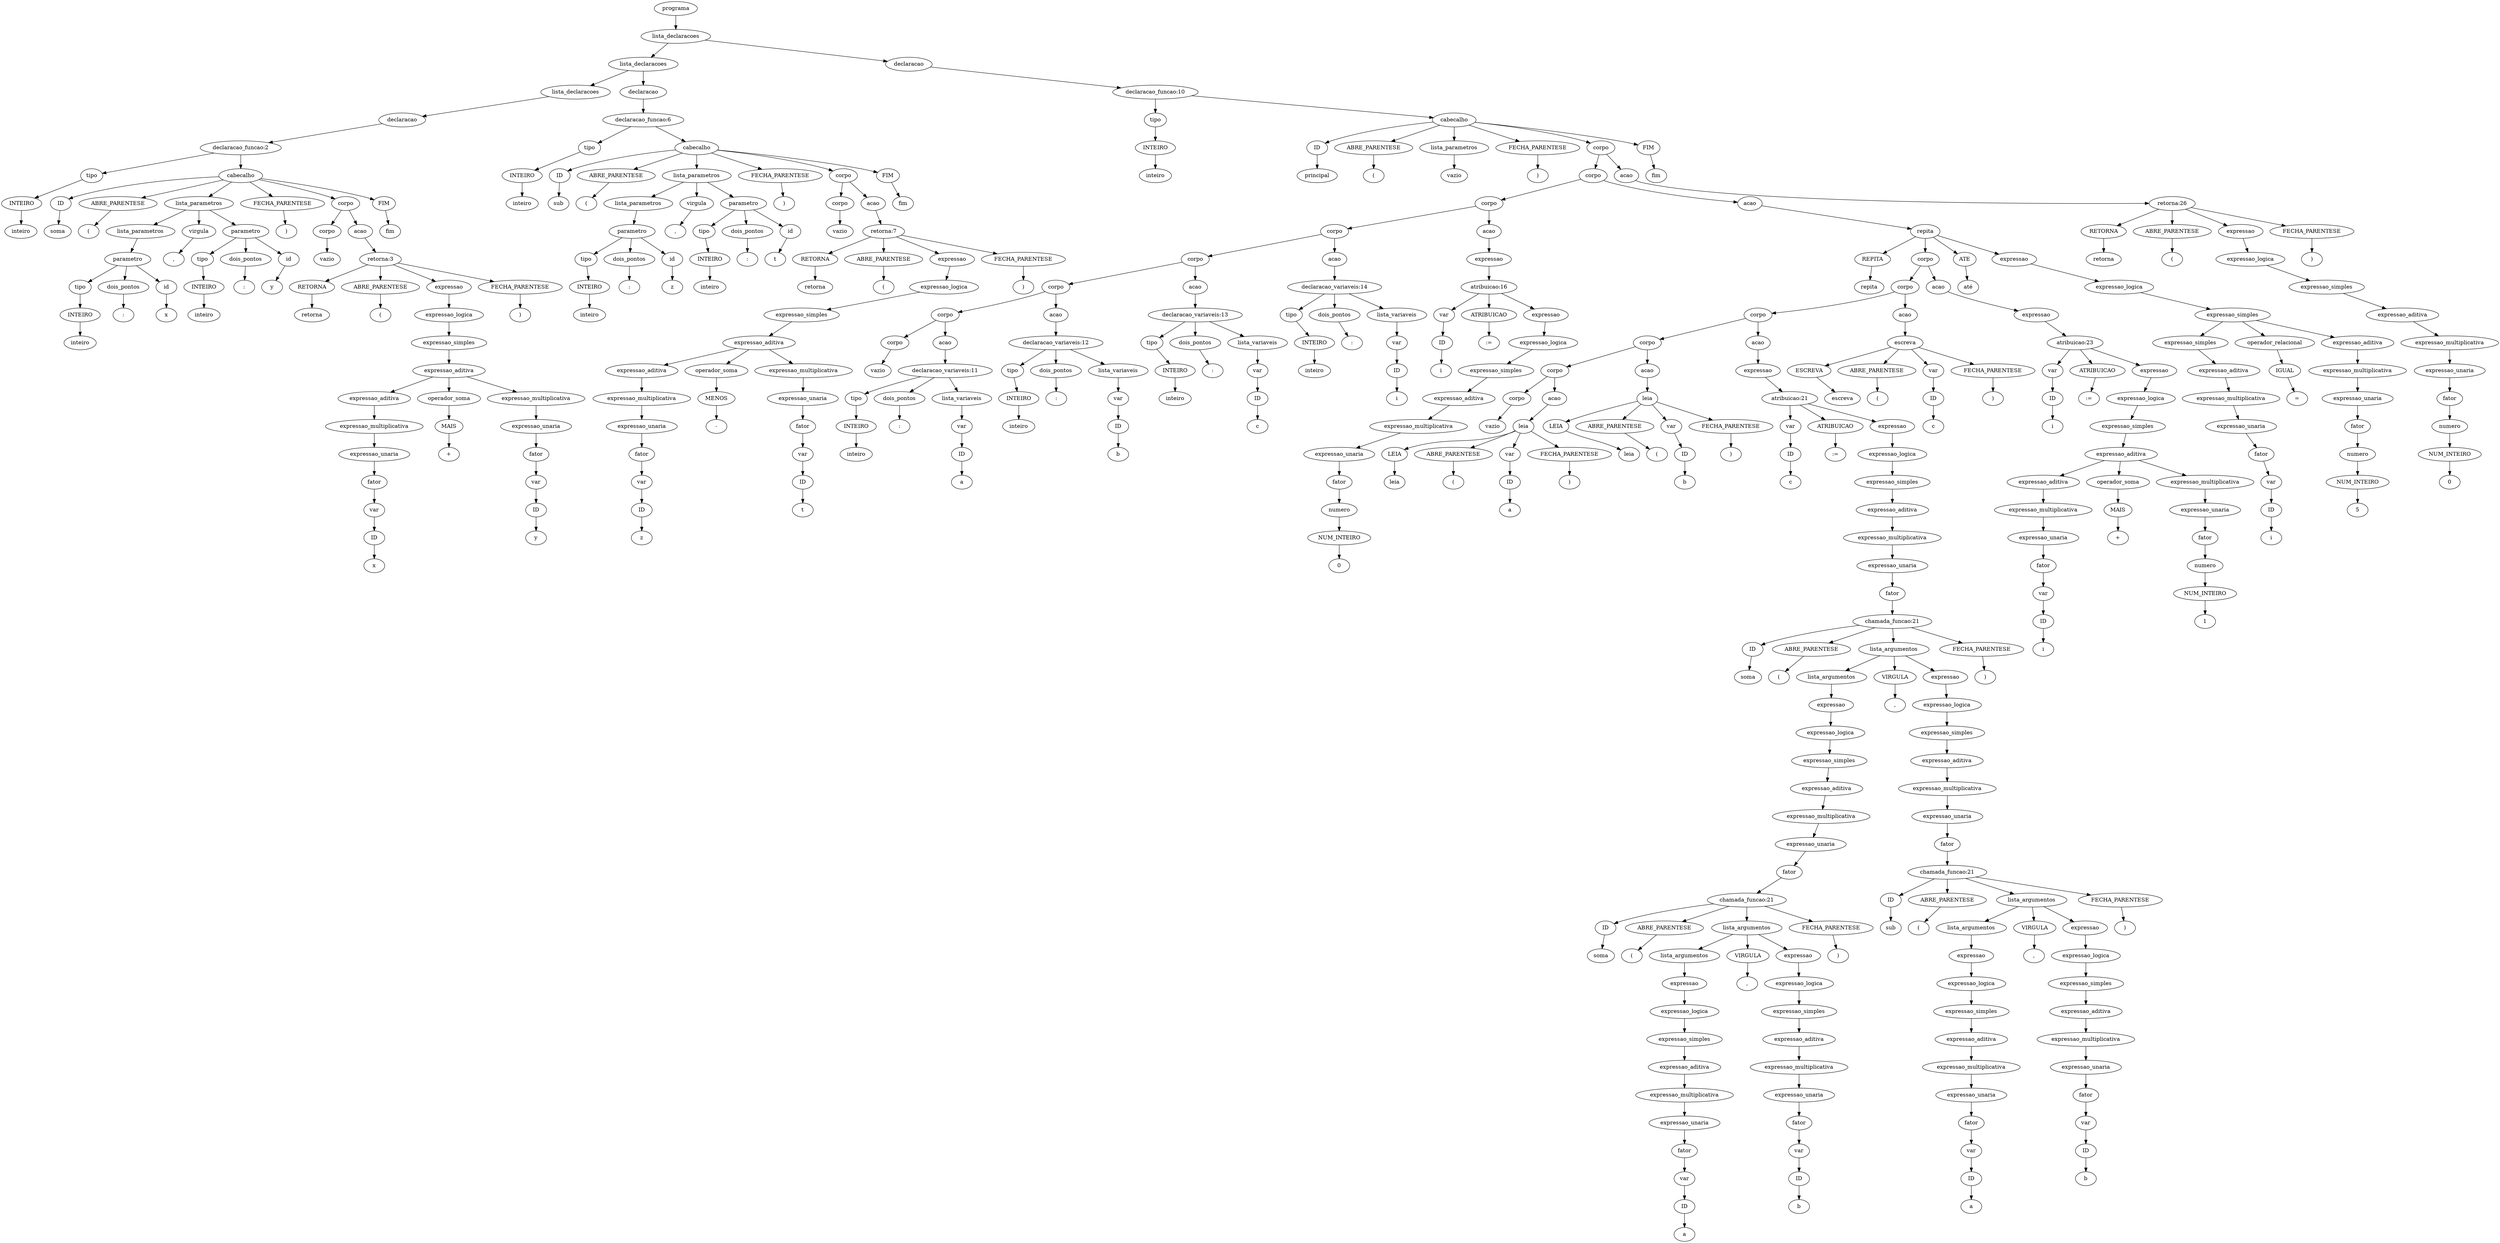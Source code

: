 digraph tree {
    "0x7f05e8a07790" [label="programa"];
    "0x7f05e8a08eb0" [label="lista_declaracoes"];
    "0x7f05e8a45670" [label="lista_declaracoes"];
    "0x7f05e8a07cd0" [label="lista_declaracoes"];
    "0x7f05e9d438e0" [label="declaracao"];
    "0x7f05e900bd30" [label="declaracao_funcao:2"];
    "0x7f05e8a079a0" [label="tipo"];
    "0x7f05e8a079d0" [label="INTEIRO"];
    "0x7f05e8a07a90" [label="inteiro"];
    "0x7f05e8a07bb0" [label="cabecalho"];
    "0x7f05e8a45fa0" [label="ID"];
    "0x7f05e8a453d0" [label="soma"];
    "0x7f05e8a45ca0" [label="ABRE_PARENTESE"];
    "0x7f05e8a45d30" [label="("];
    "0x7f05e8a07e50" [label="lista_parametros"];
    "0x7f05e8a07a30" [label="lista_parametros"];
    "0x7f05e8a07d60" [label="parametro"];
    "0x7f05e8d95970" [label="tipo"];
    "0x7f05e908c400" [label="INTEIRO"];
    "0x7f05e8a07eb0" [label="inteiro"];
    "0x7f05e8a07dc0" [label="dois_pontos"];
    "0x7f05e8a07c40" [label=":"];
    "0x7f05e8a07ca0" [label="id"];
    "0x7f05e8a07ee0" [label="x"];
    "0x7f05e8a07fd0" [label="virgula"];
    "0x7f05e8a07b20" [label=","];
    "0x7f05e8a07c10" [label="parametro"];
    "0x7f05e8a07ac0" [label="tipo"];
    "0x7f05e8a07be0" [label="INTEIRO"];
    "0x7f05e8a07e20" [label="inteiro"];
    "0x7f05e8a07df0" [label="dois_pontos"];
    "0x7f05e8a07820" [label=":"];
    "0x7f05e8a07880" [label="id"];
    "0x7f05e8a07070" [label="y"];
    "0x7f05e8a45d90" [label="FECHA_PARENTESE"];
    "0x7f05e8a45460" [label=")"];
    "0x7f05e8a07190" [label="corpo"];
    "0x7f05e8a07a00" [label="corpo"];
    "0x7f05e8a07f40" [label="vazio"];
    "0x7f05e8a07160" [label="acao"];
    "0x7f05e8a45be0" [label="retorna:3"];
    "0x7f05e8a45b20" [label="RETORNA"];
    "0x7f05e8a45e80" [label="retorna"];
    "0x7f05e8a45eb0" [label="ABRE_PARENTESE"];
    "0x7f05e8a45f10" [label="("];
    "0x7f05e8a458e0" [label="expressao"];
    "0x7f05e8a45880" [label="expressao_logica"];
    "0x7f05e8a45940" [label="expressao_simples"];
    "0x7f05e8a45c70" [label="expressao_aditiva"];
    "0x7f05e8a07250" [label="expressao_aditiva"];
    "0x7f05e8a45af0" [label="expressao_multiplicativa"];
    "0x7f05e8a076a0" [label="expressao_unaria"];
    "0x7f05e8a071f0" [label="fator"];
    "0x7f05e8a07b50" [label="var"];
    "0x7f05e8a07730" [label="ID"];
    "0x7f05e8a45a90" [label="x"];
    "0x7f05e8a45d00" [label="operador_soma"];
    "0x7f05e8a45a60" [label="MAIS"];
    "0x7f05e8a45b80" [label="+"];
    "0x7f05e8a45850" [label="expressao_multiplicativa"];
    "0x7f05e8a45b50" [label="expressao_unaria"];
    "0x7f05e8a45c10" [label="fator"];
    "0x7f05e8a45f70" [label="var"];
    "0x7f05e8a45a00" [label="ID"];
    "0x7f05e8a457f0" [label="y"];
    "0x7f05e8a45d60" [label="FECHA_PARENTESE"];
    "0x7f05e8a45f40" [label=")"];
    "0x7f05e8a454c0" [label="FIM"];
    "0x7f05e8a454f0" [label="fim"];
    "0x7f05e8a07d30" [label="declaracao"];
    "0x7f05e8a070d0" [label="declaracao_funcao:6"];
    "0x7f05e8a07f70" [label="tipo"];
    "0x7f05e8a077f0" [label="INTEIRO"];
    "0x7f05e8a075e0" [label="inteiro"];
    "0x7f05e8a452b0" [label="cabecalho"];
    "0x7f05e8a14280" [label="ID"];
    "0x7f05e8a140d0" [label="sub"];
    "0x7f05e8a14580" [label="ABRE_PARENTESE"];
    "0x7f05e8a14e80" [label="("];
    "0x7f05e8a459d0" [label="lista_parametros"];
    "0x7f05e8a07700" [label="lista_parametros"];
    "0x7f05e8a450d0" [label="parametro"];
    "0x7f05e8a45910" [label="tipo"];
    "0x7f05e8a45730" [label="INTEIRO"];
    "0x7f05e8a45df0" [label="inteiro"];
    "0x7f05e8a45970" [label="dois_pontos"];
    "0x7f05e8a45340" [label=":"];
    "0x7f05e8a45520" [label="id"];
    "0x7f05e8a455e0" [label="z"];
    "0x7f05e8a456d0" [label="virgula"];
    "0x7f05e8a451c0" [label=","];
    "0x7f05e8a45e20" [label="parametro"];
    "0x7f05e8a45130" [label="tipo"];
    "0x7f05e8a45100" [label="INTEIRO"];
    "0x7f05e8a452e0" [label="inteiro"];
    "0x7f05e8a45550" [label="dois_pontos"];
    "0x7f05e8a146a0" [label=":"];
    "0x7f05e8a144f0" [label="id"];
    "0x7f05e8a146d0" [label="t"];
    "0x7f05e8a14ee0" [label="FECHA_PARENTESE"];
    "0x7f05e8a142b0" [label=")"];
    "0x7f05e8a14cd0" [label="corpo"];
    "0x7f05e8a455b0" [label="corpo"];
    "0x7f05e8a45640" [label="vazio"];
    "0x7f05e8a45760" [label="acao"];
    "0x7f05e8a142e0" [label="retorna:7"];
    "0x7f05e8a14430" [label="RETORNA"];
    "0x7f05e8a14d60" [label="retorna"];
    "0x7f05e8a14dc0" [label="ABRE_PARENTESE"];
    "0x7f05e8a14190" [label="("];
    "0x7f05e8a14be0" [label="expressao"];
    "0x7f05e8a14fd0" [label="expressao_logica"];
    "0x7f05e8a14400" [label="expressao_simples"];
    "0x7f05e8a14520" [label="expressao_aditiva"];
    "0x7f05e8a148b0" [label="expressao_aditiva"];
    "0x7f05e8a143a0" [label="expressao_multiplicativa"];
    "0x7f05e8a45700" [label="expressao_unaria"];
    "0x7f05e8a14850" [label="fator"];
    "0x7f05e8a45220" [label="var"];
    "0x7f05e8a457c0" [label="ID"];
    "0x7f05e8a149a0" [label="z"];
    "0x7f05e8a14df0" [label="operador_soma"];
    "0x7f05e8a14940" [label="MENOS"];
    "0x7f05e8a14490" [label="-"];
    "0x7f05e8a14f70" [label="expressao_multiplicativa"];
    "0x7f05e8a14e50" [label="expressao_unaria"];
    "0x7f05e8a144c0" [label="fator"];
    "0x7f05e8a14700" [label="var"];
    "0x7f05e8a148e0" [label="ID"];
    "0x7f05e8a14f10" [label="t"];
    "0x7f05e8a141f0" [label="FECHA_PARENTESE"];
    "0x7f05e8a14220" [label=")"];
    "0x7f05e8a14310" [label="FIM"];
    "0x7f05e8a14370" [label="fim"];
    "0x7f05e8a149d0" [label="declaracao"];
    "0x7f05e8a14a30" [label="declaracao_funcao:10"];
    "0x7f05e8a078b0" [label="tipo"];
    "0x7f05e8a073a0" [label="INTEIRO"];
    "0x7f05e8a07100" [label="inteiro"];
    "0x7f05e8a10c40" [label="cabecalho"];
    "0x7f05e8aa0970" [label="ID"];
    "0x7f05e8aa07f0" [label="principal"];
    "0x7f05e8af2370" [label="ABRE_PARENTESE"];
    "0x7f05e8af23a0" [label="("];
    "0x7f05e8a147c0" [label="lista_parametros"];
    "0x7f05e8a14c70" [label="vazio"];
    "0x7f05e8af2c10" [label="FECHA_PARENTESE"];
    "0x7f05e8af2fa0" [label=")"];
    "0x7f05e8aa0b80" [label="corpo"];
    "0x7f05e8a105b0" [label="corpo"];
    "0x7f05e8af6af0" [label="corpo"];
    "0x7f05e8a08c70" [label="corpo"];
    "0x7f05e8a08940" [label="corpo"];
    "0x7f05e8a08460" [label="corpo"];
    "0x7f05e8a140a0" [label="corpo"];
    "0x7f05e8a14b50" [label="corpo"];
    "0x7f05e8a077c0" [label="vazio"];
    "0x7f05e8a14bb0" [label="acao"];
    "0x7f05e8a14f40" [label="declaracao_variaveis:11"];
    "0x7f05e8a14b20" [label="tipo"];
    "0x7f05e8a14ac0" [label="INTEIRO"];
    "0x7f05e8a14160" [label="inteiro"];
    "0x7f05e8a08a60" [label="dois_pontos"];
    "0x7f05e8a083a0" [label=":"];
    "0x7f05e8a08970" [label="lista_variaveis"];
    "0x7f05e8a14910" [label="var"];
    "0x7f05e8a14d30" [label="ID"];
    "0x7f05e8a08a90" [label="a"];
    "0x7f05e8a089d0" [label="acao"];
    "0x7f05e8a08430" [label="declaracao_variaveis:12"];
    "0x7f05e8a14610" [label="tipo"];
    "0x7f05e8a14af0" [label="INTEIRO"];
    "0x7f05e8a083d0" [label="inteiro"];
    "0x7f05e8a08520" [label="dois_pontos"];
    "0x7f05e8a08850" [label=":"];
    "0x7f05e8a08280" [label="lista_variaveis"];
    "0x7f05e8a088b0" [label="var"];
    "0x7f05e8a08a00" [label="ID"];
    "0x7f05e8a08ee0" [label="b"];
    "0x7f05e8a087f0" [label="acao"];
    "0x7f05e8a08880" [label="declaracao_variaveis:13"];
    "0x7f05e8a14100" [label="tipo"];
    "0x7f05e8a14070" [label="INTEIRO"];
    "0x7f05e8a086a0" [label="inteiro"];
    "0x7f05e8a08190" [label="dois_pontos"];
    "0x7f05e8a08310" [label=":"];
    "0x7f05e8a088e0" [label="lista_variaveis"];
    "0x7f05e8a08fa0" [label="var"];
    "0x7f05e8a084c0" [label="ID"];
    "0x7f05e8a08220" [label="c"];
    "0x7f05e8a082b0" [label="acao"];
    "0x7f05e8a08be0" [label="declaracao_variaveis:14"];
    "0x7f05e8a08b50" [label="tipo"];
    "0x7f05e8a08340" [label="INTEIRO"];
    "0x7f05e8a08b80" [label="inteiro"];
    "0x7f05e8a08ca0" [label="dois_pontos"];
    "0x7f05e8a08d90" [label=":"];
    "0x7f05e8a08c10" [label="lista_variaveis"];
    "0x7f05e8a081c0" [label="var"];
    "0x7f05e8a08130" [label="ID"];
    "0x7f05e8a08d60" [label="i"];
    "0x7f05e8a086d0" [label="acao"];
    "0x7f05e8a08100" [label="expressao"];
    "0x7f05e8a08490" [label="atribuicao:16"];
    "0x7f05e8a087c0" [label="var"];
    "0x7f05e8a08af0" [label="ID"];
    "0x7f05e8a08df0" [label="i"];
    "0x7f05e8a08730" [label="ATRIBUICAO"];
    "0x7f05e8af61c0" [label=":="];
    "0x7f05e8a08640" [label="expressao"];
    "0x7f05e8a085e0" [label="expressao_logica"];
    "0x7f05e8a08f10" [label="expressao_simples"];
    "0x7f05e8a08cd0" [label="expressao_aditiva"];
    "0x7f05e8a085b0" [label="expressao_multiplicativa"];
    "0x7f05e8a08e20" [label="expressao_unaria"];
    "0x7f05e8a08e80" [label="fator"];
    "0x7f05e8a08d00" [label="numero"];
    "0x7f05e8a08ac0" [label="NUM_INTEIRO"];
    "0x7f05e8a08550" [label="0"];
    "0x7f05e8a08f70" [label="acao"];
    "0x7f05e8aa05b0" [label="repita"];
    "0x7f05e8aa0c70" [label="REPITA"];
    "0x7f05e8aa0670" [label="repita"];
    "0x7f05e8a10fd0" [label="corpo"];
    "0x7f05e8af6bb0" [label="corpo"];
    "0x7f05e8a10130" [label="corpo"];
    "0x7f05e8af62b0" [label="corpo"];
    "0x7f05e8af6df0" [label="corpo"];
    "0x7f05e8a08070" [label="corpo"];
    "0x7f05e8a08250" [label="vazio"];
    "0x7f05e8af64c0" [label="acao"];
    "0x7f05e8af68e0" [label="leia"];
    "0x7f05e8af67c0" [label="LEIA"];
    "0x7f05e8af6fa0" [label="leia"];
    "0x7f05e8af66d0" [label="ABRE_PARENTESE"];
    "0x7f05e8af6d30" [label="("];
    "0x7f05e8af6be0" [label="var"];
    "0x7f05e8af6460" [label="ID"];
    "0x7f05e8af6790" [label="a"];
    "0x7f05e8af6dc0" [label="FECHA_PARENTESE"];
    "0x7f05e8af63d0" [label=")"];
    "0x7f05e8af6d00" [label="acao"];
    "0x7f05e8af69d0" [label="leia"];
    "0x7f05e8af60a0" [label="LEIA"];
    "0x7f05e8abbaf0" [label="leia"];
    "0x7f05e8abbd00" [label="ABRE_PARENTESE"];
    "0x7f05e8abbd60" [label="("];
    "0x7f05e8a08760" [label="var"];
    "0x7f05e8a080a0" [label="ID"];
    "0x7f05e8af6160" [label="b"];
    "0x7f05e8abbfd0" [label="FECHA_PARENTESE"];
    "0x7f05e8abb070" [label=")"];
    "0x7f05e8af6640" [label="acao"];
    "0x7f05e8af6850" [label="expressao"];
    "0x7f05e8a80e80" [label="atribuicao:21"];
    "0x7f05e8af6b80" [label="var"];
    "0x7f05e8af63a0" [label="ID"];
    "0x7f05e8af62e0" [label="c"];
    "0x7f05e8a10370" [label="ATRIBUICAO"];
    "0x7f05e8a10100" [label=":="];
    "0x7f05e8abb2b0" [label="expressao"];
    "0x7f05e8a10070" [label="expressao_logica"];
    "0x7f05e8a809a0" [label="expressao_simples"];
    "0x7f05e8abb1f0" [label="expressao_aditiva"];
    "0x7f05e8a80ee0" [label="expressao_multiplicativa"];
    "0x7f05e8abb310" [label="expressao_unaria"];
    "0x7f05e8af65b0" [label="fator"];
    "0x7f05e8a80d00" [label="chamada_funcao:21"];
    "0x7f05e8a80be0" [label="ID"];
    "0x7f05e8a80cd0" [label="soma"];
    "0x7f05e8a80b20" [label="ABRE_PARENTESE"];
    "0x7f05e8a80700" [label="("];
    "0x7f05e8a804f0" [label="lista_argumentos"];
    "0x7f05e8abb700" [label="lista_argumentos"];
    "0x7f05e8abb910" [label="expressao"];
    "0x7f05e8a80610" [label="expressao_logica"];
    "0x7f05e8abb7c0" [label="expressao_simples"];
    "0x7f05e8abbac0" [label="expressao_aditiva"];
    "0x7f05e8a805b0" [label="expressao_multiplicativa"];
    "0x7f05e8abb790" [label="expressao_unaria"];
    "0x7f05e8abba30" [label="fator"];
    "0x7f05e8abb820" [label="chamada_funcao:21"];
    "0x7f05e8abb4f0" [label="ID"];
    "0x7f05e8abbf40" [label="soma"];
    "0x7f05e8abbe80" [label="ABRE_PARENTESE"];
    "0x7f05e8a800d0" [label="("];
    "0x7f05e8a80280" [label="lista_argumentos"];
    "0x7f05e8abb430" [label="lista_argumentos"];
    "0x7f05e8abb9a0" [label="expressao"];
    "0x7f05e8abbc70" [label="expressao_logica"];
    "0x7f05e8abbf10" [label="expressao_simples"];
    "0x7f05e8abb0a0" [label="expressao_aditiva"];
    "0x7f05e8abbbe0" [label="expressao_multiplicativa"];
    "0x7f05e8af6a00" [label="expressao_unaria"];
    "0x7f05e8abbb50" [label="fator"];
    "0x7f05e8af6370" [label="var"];
    "0x7f05e8af6970" [label="ID"];
    "0x7f05e8abb2e0" [label="a"];
    "0x7f05e8a80310" [label="VIRGULA"];
    "0x7f05e8a80c40" [label=","];
    "0x7f05e8a80220" [label="expressao"];
    "0x7f05e8a801f0" [label="expressao_logica"];
    "0x7f05e8abbdf0" [label="expressao_simples"];
    "0x7f05e8abb6d0" [label="expressao_aditiva"];
    "0x7f05e8a80190" [label="expressao_multiplicativa"];
    "0x7f05e8abb4c0" [label="expressao_unaria"];
    "0x7f05e8abb8e0" [label="fator"];
    "0x7f05e8abb280" [label="var"];
    "0x7f05e8abb580" [label="ID"];
    "0x7f05e8a80f40" [label="b"];
    "0x7f05e8a80370" [label="FECHA_PARENTESE"];
    "0x7f05e8a80dc0" [label=")"];
    "0x7f05e8a80bb0" [label="VIRGULA"];
    "0x7f05e8a10490" [label=","];
    "0x7f05e8a806a0" [label="expressao"];
    "0x7f05e8a806d0" [label="expressao_logica"];
    "0x7f05e8a80d30" [label="expressao_simples"];
    "0x7f05e8a80640" [label="expressao_aditiva"];
    "0x7f05e8a80fd0" [label="expressao_multiplicativa"];
    "0x7f05e8a80e50" [label="expressao_unaria"];
    "0x7f05e8a80f10" [label="fator"];
    "0x7f05e8a80a30" [label="chamada_funcao:21"];
    "0x7f05e8a80910" [label="ID"];
    "0x7f05e8a803a0" [label="sub"];
    "0x7f05e8a80400" [label="ABRE_PARENTESE"];
    "0x7f05e8a808b0" [label="("];
    "0x7f05e8a80850" [label="lista_argumentos"];
    "0x7f05e8a80580" [label="lista_argumentos"];
    "0x7f05e8a80520" [label="expressao"];
    "0x7f05e8a804c0" [label="expressao_logica"];
    "0x7f05e8a80430" [label="expressao_simples"];
    "0x7f05e8a80790" [label="expressao_aditiva"];
    "0x7f05e8a802e0" [label="expressao_multiplicativa"];
    "0x7f05e8a80d60" [label="expressao_unaria"];
    "0x7f05e8a80730" [label="fator"];
    "0x7f05e8a80c70" [label="var"];
    "0x7f05e8a802b0" [label="ID"];
    "0x7f05e8a80490" [label="a"];
    "0x7f05e8a808e0" [label="VIRGULA"];
    "0x7f05e8a80df0" [label=","];
    "0x7f05e8a80820" [label="expressao"];
    "0x7f05e8a807c0" [label="expressao_logica"];
    "0x7f05e8a800a0" [label="expressao_simples"];
    "0x7f05e8a80b50" [label="expressao_aditiva"];
    "0x7f05e8a80160" [label="expressao_multiplicativa"];
    "0x7f05e8a80a60" [label="expressao_unaria"];
    "0x7f05e8a80af0" [label="fator"];
    "0x7f05e8a809d0" [label="var"];
    "0x7f05e8a80ac0" [label="ID"];
    "0x7f05e8a80100" [label="b"];
    "0x7f05e8a80940" [label="FECHA_PARENTESE"];
    "0x7f05e8a80f70" [label=")"];
    "0x7f05e8a80070" [label="FECHA_PARENTESE"];
    "0x7f05e8a10610" [label=")"];
    "0x7f05e8a10400" [label="acao"];
    "0x7f05e8a101f0" [label="escreva"];
    "0x7f05e8a10220" [label="ESCREVA"];
    "0x7f05e8a10850" [label="escreva"];
    "0x7f05e8a108b0" [label="ABRE_PARENTESE"];
    "0x7f05e8a108e0" [label="("];
    "0x7f05e8af6eb0" [label="var"];
    "0x7f05e8af60d0" [label="ID"];
    "0x7f05e8af6430" [label="c"];
    "0x7f05e8a10940" [label="FECHA_PARENTESE"];
    "0x7f05e8a10790" [label=")"];
    "0x7f05e8a10e50" [label="acao"];
    "0x7f05e8a10340" [label="expressao"];
    "0x7f05e8a10a60" [label="atribuicao:23"];
    "0x7f05e8a104c0" [label="var"];
    "0x7f05e8a10430" [label="ID"];
    "0x7f05e8a10970" [label="i"];
    "0x7f05e8a10dc0" [label="ATRIBUICAO"];
    "0x7f05e8a10d90" [label=":="];
    "0x7f05e8a10bb0" [label="expressao"];
    "0x7f05e8a10d60" [label="expressao_logica"];
    "0x7f05e8a10f70" [label="expressao_simples"];
    "0x7f05e8a10af0" [label="expressao_aditiva"];
    "0x7f05e8a10280" [label="expressao_aditiva"];
    "0x7f05e8a10f10" [label="expressao_multiplicativa"];
    "0x7f05e8a109d0" [label="expressao_unaria"];
    "0x7f05e8a10310" [label="fator"];
    "0x7f05e8a103a0" [label="var"];
    "0x7f05e8a10160" [label="ID"];
    "0x7f05e8a10ee0" [label="i"];
    "0x7f05e8a109a0" [label="operador_soma"];
    "0x7f05e8a10e80" [label="MAIS"];
    "0x7f05e8a10fa0" [label="+"];
    "0x7f05e8a10d00" [label="expressao_multiplicativa"];
    "0x7f05e8a10b80" [label="expressao_unaria"];
    "0x7f05e8a10ac0" [label="fator"];
    "0x7f05e8a102b0" [label="numero"];
    "0x7f05e8a10a30" [label="NUM_INTEIRO"];
    "0x7f05e8a10cd0" [label="1"];
    "0x7f05e8aa0b50" [label="ATE"];
    "0x7f05e8aa0d90" [label="até"];
    "0x7f05e8aa0eb0" [label="expressao"];
    "0x7f05e8a10760" [label="expressao_logica"];
    "0x7f05e8aa0b20" [label="expressao_simples"];
    "0x7f05e8a10730" [label="expressao_simples"];
    "0x7f05e8a10b50" [label="expressao_aditiva"];
    "0x7f05e8a100a0" [label="expressao_multiplicativa"];
    "0x7f05e8a10640" [label="expressao_unaria"];
    "0x7f05e8a10df0" [label="fator"];
    "0x7f05e8a10550" [label="var"];
    "0x7f05e8a10520" [label="ID"];
    "0x7f05e8a10190" [label="i"];
    "0x7f05e8a10580" [label="operador_relacional"];
    "0x7f05e8a10820" [label="IGUAL"];
    "0x7f05e8aa0a00" [label="="];
    "0x7f05e8aa0550" [label="expressao_aditiva"];
    "0x7f05e8aa0910" [label="expressao_multiplicativa"];
    "0x7f05e8aa0f40" [label="expressao_unaria"];
    "0x7f05e8aa0460" [label="fator"];
    "0x7f05e8a106a0" [label="numero"];
    "0x7f05e8a106d0" [label="NUM_INTEIRO"];
    "0x7f05e8aa0880" [label="5"];
    "0x7f05e8a10be0" [label="acao"];
    "0x7f05e8aa0700" [label="retorna:26"];
    "0x7f05e8aa0220" [label="RETORNA"];
    "0x7f05e8af2c40" [label="retorna"];
    "0x7f05e8af2ca0" [label="ABRE_PARENTESE"];
    "0x7f05e8af2280" [label="("];
    "0x7f05e8aa09d0" [label="expressao"];
    "0x7f05e8aa0fa0" [label="expressao_logica"];
    "0x7f05e8aa0f10" [label="expressao_simples"];
    "0x7f05e8aa00d0" [label="expressao_aditiva"];
    "0x7f05e8aa0760" [label="expressao_multiplicativa"];
    "0x7f05e8a10c70" [label="expressao_unaria"];
    "0x7f05e8aa04c0" [label="fator"];
    "0x7f05e8a08040" [label="numero"];
    "0x7f05e8a08670" [label="NUM_INTEIRO"];
    "0x7f05e8aa0df0" [label="0"];
    "0x7f05e8af28e0" [label="FECHA_PARENTESE"];
    "0x7f05e8af22e0" [label=")"];
    "0x7f05e8af2e80" [label="FIM"];
    "0x7f05e8af25b0" [label="fim"];
    "0x7f05e8a07790" -> "0x7f05e8a08eb0";
    "0x7f05e8a08eb0" -> "0x7f05e8a45670";
    "0x7f05e8a08eb0" -> "0x7f05e8a149d0";
    "0x7f05e8a45670" -> "0x7f05e8a07cd0";
    "0x7f05e8a45670" -> "0x7f05e8a07d30";
    "0x7f05e8a07cd0" -> "0x7f05e9d438e0";
    "0x7f05e9d438e0" -> "0x7f05e900bd30";
    "0x7f05e900bd30" -> "0x7f05e8a079a0";
    "0x7f05e900bd30" -> "0x7f05e8a07bb0";
    "0x7f05e8a079a0" -> "0x7f05e8a079d0";
    "0x7f05e8a079d0" -> "0x7f05e8a07a90";
    "0x7f05e8a07bb0" -> "0x7f05e8a45fa0";
    "0x7f05e8a07bb0" -> "0x7f05e8a45ca0";
    "0x7f05e8a07bb0" -> "0x7f05e8a07e50";
    "0x7f05e8a07bb0" -> "0x7f05e8a45d90";
    "0x7f05e8a07bb0" -> "0x7f05e8a07190";
    "0x7f05e8a07bb0" -> "0x7f05e8a454c0";
    "0x7f05e8a45fa0" -> "0x7f05e8a453d0";
    "0x7f05e8a45ca0" -> "0x7f05e8a45d30";
    "0x7f05e8a07e50" -> "0x7f05e8a07a30";
    "0x7f05e8a07e50" -> "0x7f05e8a07fd0";
    "0x7f05e8a07e50" -> "0x7f05e8a07c10";
    "0x7f05e8a07a30" -> "0x7f05e8a07d60";
    "0x7f05e8a07d60" -> "0x7f05e8d95970";
    "0x7f05e8a07d60" -> "0x7f05e8a07dc0";
    "0x7f05e8a07d60" -> "0x7f05e8a07ca0";
    "0x7f05e8d95970" -> "0x7f05e908c400";
    "0x7f05e908c400" -> "0x7f05e8a07eb0";
    "0x7f05e8a07dc0" -> "0x7f05e8a07c40";
    "0x7f05e8a07ca0" -> "0x7f05e8a07ee0";
    "0x7f05e8a07fd0" -> "0x7f05e8a07b20";
    "0x7f05e8a07c10" -> "0x7f05e8a07ac0";
    "0x7f05e8a07c10" -> "0x7f05e8a07df0";
    "0x7f05e8a07c10" -> "0x7f05e8a07880";
    "0x7f05e8a07ac0" -> "0x7f05e8a07be0";
    "0x7f05e8a07be0" -> "0x7f05e8a07e20";
    "0x7f05e8a07df0" -> "0x7f05e8a07820";
    "0x7f05e8a07880" -> "0x7f05e8a07070";
    "0x7f05e8a45d90" -> "0x7f05e8a45460";
    "0x7f05e8a07190" -> "0x7f05e8a07a00";
    "0x7f05e8a07190" -> "0x7f05e8a07160";
    "0x7f05e8a07a00" -> "0x7f05e8a07f40";
    "0x7f05e8a07160" -> "0x7f05e8a45be0";
    "0x7f05e8a45be0" -> "0x7f05e8a45b20";
    "0x7f05e8a45be0" -> "0x7f05e8a45eb0";
    "0x7f05e8a45be0" -> "0x7f05e8a458e0";
    "0x7f05e8a45be0" -> "0x7f05e8a45d60";
    "0x7f05e8a45b20" -> "0x7f05e8a45e80";
    "0x7f05e8a45eb0" -> "0x7f05e8a45f10";
    "0x7f05e8a458e0" -> "0x7f05e8a45880";
    "0x7f05e8a45880" -> "0x7f05e8a45940";
    "0x7f05e8a45940" -> "0x7f05e8a45c70";
    "0x7f05e8a45c70" -> "0x7f05e8a07250";
    "0x7f05e8a45c70" -> "0x7f05e8a45d00";
    "0x7f05e8a45c70" -> "0x7f05e8a45850";
    "0x7f05e8a07250" -> "0x7f05e8a45af0";
    "0x7f05e8a45af0" -> "0x7f05e8a076a0";
    "0x7f05e8a076a0" -> "0x7f05e8a071f0";
    "0x7f05e8a071f0" -> "0x7f05e8a07b50";
    "0x7f05e8a07b50" -> "0x7f05e8a07730";
    "0x7f05e8a07730" -> "0x7f05e8a45a90";
    "0x7f05e8a45d00" -> "0x7f05e8a45a60";
    "0x7f05e8a45a60" -> "0x7f05e8a45b80";
    "0x7f05e8a45850" -> "0x7f05e8a45b50";
    "0x7f05e8a45b50" -> "0x7f05e8a45c10";
    "0x7f05e8a45c10" -> "0x7f05e8a45f70";
    "0x7f05e8a45f70" -> "0x7f05e8a45a00";
    "0x7f05e8a45a00" -> "0x7f05e8a457f0";
    "0x7f05e8a45d60" -> "0x7f05e8a45f40";
    "0x7f05e8a454c0" -> "0x7f05e8a454f0";
    "0x7f05e8a07d30" -> "0x7f05e8a070d0";
    "0x7f05e8a070d0" -> "0x7f05e8a07f70";
    "0x7f05e8a070d0" -> "0x7f05e8a452b0";
    "0x7f05e8a07f70" -> "0x7f05e8a077f0";
    "0x7f05e8a077f0" -> "0x7f05e8a075e0";
    "0x7f05e8a452b0" -> "0x7f05e8a14280";
    "0x7f05e8a452b0" -> "0x7f05e8a14580";
    "0x7f05e8a452b0" -> "0x7f05e8a459d0";
    "0x7f05e8a452b0" -> "0x7f05e8a14ee0";
    "0x7f05e8a452b0" -> "0x7f05e8a14cd0";
    "0x7f05e8a452b0" -> "0x7f05e8a14310";
    "0x7f05e8a14280" -> "0x7f05e8a140d0";
    "0x7f05e8a14580" -> "0x7f05e8a14e80";
    "0x7f05e8a459d0" -> "0x7f05e8a07700";
    "0x7f05e8a459d0" -> "0x7f05e8a456d0";
    "0x7f05e8a459d0" -> "0x7f05e8a45e20";
    "0x7f05e8a07700" -> "0x7f05e8a450d0";
    "0x7f05e8a450d0" -> "0x7f05e8a45910";
    "0x7f05e8a450d0" -> "0x7f05e8a45970";
    "0x7f05e8a450d0" -> "0x7f05e8a45520";
    "0x7f05e8a45910" -> "0x7f05e8a45730";
    "0x7f05e8a45730" -> "0x7f05e8a45df0";
    "0x7f05e8a45970" -> "0x7f05e8a45340";
    "0x7f05e8a45520" -> "0x7f05e8a455e0";
    "0x7f05e8a456d0" -> "0x7f05e8a451c0";
    "0x7f05e8a45e20" -> "0x7f05e8a45130";
    "0x7f05e8a45e20" -> "0x7f05e8a45550";
    "0x7f05e8a45e20" -> "0x7f05e8a144f0";
    "0x7f05e8a45130" -> "0x7f05e8a45100";
    "0x7f05e8a45100" -> "0x7f05e8a452e0";
    "0x7f05e8a45550" -> "0x7f05e8a146a0";
    "0x7f05e8a144f0" -> "0x7f05e8a146d0";
    "0x7f05e8a14ee0" -> "0x7f05e8a142b0";
    "0x7f05e8a14cd0" -> "0x7f05e8a455b0";
    "0x7f05e8a14cd0" -> "0x7f05e8a45760";
    "0x7f05e8a455b0" -> "0x7f05e8a45640";
    "0x7f05e8a45760" -> "0x7f05e8a142e0";
    "0x7f05e8a142e0" -> "0x7f05e8a14430";
    "0x7f05e8a142e0" -> "0x7f05e8a14dc0";
    "0x7f05e8a142e0" -> "0x7f05e8a14be0";
    "0x7f05e8a142e0" -> "0x7f05e8a141f0";
    "0x7f05e8a14430" -> "0x7f05e8a14d60";
    "0x7f05e8a14dc0" -> "0x7f05e8a14190";
    "0x7f05e8a14be0" -> "0x7f05e8a14fd0";
    "0x7f05e8a14fd0" -> "0x7f05e8a14400";
    "0x7f05e8a14400" -> "0x7f05e8a14520";
    "0x7f05e8a14520" -> "0x7f05e8a148b0";
    "0x7f05e8a14520" -> "0x7f05e8a14df0";
    "0x7f05e8a14520" -> "0x7f05e8a14f70";
    "0x7f05e8a148b0" -> "0x7f05e8a143a0";
    "0x7f05e8a143a0" -> "0x7f05e8a45700";
    "0x7f05e8a45700" -> "0x7f05e8a14850";
    "0x7f05e8a14850" -> "0x7f05e8a45220";
    "0x7f05e8a45220" -> "0x7f05e8a457c0";
    "0x7f05e8a457c0" -> "0x7f05e8a149a0";
    "0x7f05e8a14df0" -> "0x7f05e8a14940";
    "0x7f05e8a14940" -> "0x7f05e8a14490";
    "0x7f05e8a14f70" -> "0x7f05e8a14e50";
    "0x7f05e8a14e50" -> "0x7f05e8a144c0";
    "0x7f05e8a144c0" -> "0x7f05e8a14700";
    "0x7f05e8a14700" -> "0x7f05e8a148e0";
    "0x7f05e8a148e0" -> "0x7f05e8a14f10";
    "0x7f05e8a141f0" -> "0x7f05e8a14220";
    "0x7f05e8a14310" -> "0x7f05e8a14370";
    "0x7f05e8a149d0" -> "0x7f05e8a14a30";
    "0x7f05e8a14a30" -> "0x7f05e8a078b0";
    "0x7f05e8a14a30" -> "0x7f05e8a10c40";
    "0x7f05e8a078b0" -> "0x7f05e8a073a0";
    "0x7f05e8a073a0" -> "0x7f05e8a07100";
    "0x7f05e8a10c40" -> "0x7f05e8aa0970";
    "0x7f05e8a10c40" -> "0x7f05e8af2370";
    "0x7f05e8a10c40" -> "0x7f05e8a147c0";
    "0x7f05e8a10c40" -> "0x7f05e8af2c10";
    "0x7f05e8a10c40" -> "0x7f05e8aa0b80";
    "0x7f05e8a10c40" -> "0x7f05e8af2e80";
    "0x7f05e8aa0970" -> "0x7f05e8aa07f0";
    "0x7f05e8af2370" -> "0x7f05e8af23a0";
    "0x7f05e8a147c0" -> "0x7f05e8a14c70";
    "0x7f05e8af2c10" -> "0x7f05e8af2fa0";
    "0x7f05e8aa0b80" -> "0x7f05e8a105b0";
    "0x7f05e8aa0b80" -> "0x7f05e8a10be0";
    "0x7f05e8a105b0" -> "0x7f05e8af6af0";
    "0x7f05e8a105b0" -> "0x7f05e8a08f70";
    "0x7f05e8af6af0" -> "0x7f05e8a08c70";
    "0x7f05e8af6af0" -> "0x7f05e8a086d0";
    "0x7f05e8a08c70" -> "0x7f05e8a08940";
    "0x7f05e8a08c70" -> "0x7f05e8a082b0";
    "0x7f05e8a08940" -> "0x7f05e8a08460";
    "0x7f05e8a08940" -> "0x7f05e8a087f0";
    "0x7f05e8a08460" -> "0x7f05e8a140a0";
    "0x7f05e8a08460" -> "0x7f05e8a089d0";
    "0x7f05e8a140a0" -> "0x7f05e8a14b50";
    "0x7f05e8a140a0" -> "0x7f05e8a14bb0";
    "0x7f05e8a14b50" -> "0x7f05e8a077c0";
    "0x7f05e8a14bb0" -> "0x7f05e8a14f40";
    "0x7f05e8a14f40" -> "0x7f05e8a14b20";
    "0x7f05e8a14f40" -> "0x7f05e8a08a60";
    "0x7f05e8a14f40" -> "0x7f05e8a08970";
    "0x7f05e8a14b20" -> "0x7f05e8a14ac0";
    "0x7f05e8a14ac0" -> "0x7f05e8a14160";
    "0x7f05e8a08a60" -> "0x7f05e8a083a0";
    "0x7f05e8a08970" -> "0x7f05e8a14910";
    "0x7f05e8a14910" -> "0x7f05e8a14d30";
    "0x7f05e8a14d30" -> "0x7f05e8a08a90";
    "0x7f05e8a089d0" -> "0x7f05e8a08430";
    "0x7f05e8a08430" -> "0x7f05e8a14610";
    "0x7f05e8a08430" -> "0x7f05e8a08520";
    "0x7f05e8a08430" -> "0x7f05e8a08280";
    "0x7f05e8a14610" -> "0x7f05e8a14af0";
    "0x7f05e8a14af0" -> "0x7f05e8a083d0";
    "0x7f05e8a08520" -> "0x7f05e8a08850";
    "0x7f05e8a08280" -> "0x7f05e8a088b0";
    "0x7f05e8a088b0" -> "0x7f05e8a08a00";
    "0x7f05e8a08a00" -> "0x7f05e8a08ee0";
    "0x7f05e8a087f0" -> "0x7f05e8a08880";
    "0x7f05e8a08880" -> "0x7f05e8a14100";
    "0x7f05e8a08880" -> "0x7f05e8a08190";
    "0x7f05e8a08880" -> "0x7f05e8a088e0";
    "0x7f05e8a14100" -> "0x7f05e8a14070";
    "0x7f05e8a14070" -> "0x7f05e8a086a0";
    "0x7f05e8a08190" -> "0x7f05e8a08310";
    "0x7f05e8a088e0" -> "0x7f05e8a08fa0";
    "0x7f05e8a08fa0" -> "0x7f05e8a084c0";
    "0x7f05e8a084c0" -> "0x7f05e8a08220";
    "0x7f05e8a082b0" -> "0x7f05e8a08be0";
    "0x7f05e8a08be0" -> "0x7f05e8a08b50";
    "0x7f05e8a08be0" -> "0x7f05e8a08ca0";
    "0x7f05e8a08be0" -> "0x7f05e8a08c10";
    "0x7f05e8a08b50" -> "0x7f05e8a08340";
    "0x7f05e8a08340" -> "0x7f05e8a08b80";
    "0x7f05e8a08ca0" -> "0x7f05e8a08d90";
    "0x7f05e8a08c10" -> "0x7f05e8a081c0";
    "0x7f05e8a081c0" -> "0x7f05e8a08130";
    "0x7f05e8a08130" -> "0x7f05e8a08d60";
    "0x7f05e8a086d0" -> "0x7f05e8a08100";
    "0x7f05e8a08100" -> "0x7f05e8a08490";
    "0x7f05e8a08490" -> "0x7f05e8a087c0";
    "0x7f05e8a08490" -> "0x7f05e8a08730";
    "0x7f05e8a08490" -> "0x7f05e8a08640";
    "0x7f05e8a087c0" -> "0x7f05e8a08af0";
    "0x7f05e8a08af0" -> "0x7f05e8a08df0";
    "0x7f05e8a08730" -> "0x7f05e8af61c0";
    "0x7f05e8a08640" -> "0x7f05e8a085e0";
    "0x7f05e8a085e0" -> "0x7f05e8a08f10";
    "0x7f05e8a08f10" -> "0x7f05e8a08cd0";
    "0x7f05e8a08cd0" -> "0x7f05e8a085b0";
    "0x7f05e8a085b0" -> "0x7f05e8a08e20";
    "0x7f05e8a08e20" -> "0x7f05e8a08e80";
    "0x7f05e8a08e80" -> "0x7f05e8a08d00";
    "0x7f05e8a08d00" -> "0x7f05e8a08ac0";
    "0x7f05e8a08ac0" -> "0x7f05e8a08550";
    "0x7f05e8a08f70" -> "0x7f05e8aa05b0";
    "0x7f05e8aa05b0" -> "0x7f05e8aa0c70";
    "0x7f05e8aa05b0" -> "0x7f05e8a10fd0";
    "0x7f05e8aa05b0" -> "0x7f05e8aa0b50";
    "0x7f05e8aa05b0" -> "0x7f05e8aa0eb0";
    "0x7f05e8aa0c70" -> "0x7f05e8aa0670";
    "0x7f05e8a10fd0" -> "0x7f05e8af6bb0";
    "0x7f05e8a10fd0" -> "0x7f05e8a10e50";
    "0x7f05e8af6bb0" -> "0x7f05e8a10130";
    "0x7f05e8af6bb0" -> "0x7f05e8a10400";
    "0x7f05e8a10130" -> "0x7f05e8af62b0";
    "0x7f05e8a10130" -> "0x7f05e8af6640";
    "0x7f05e8af62b0" -> "0x7f05e8af6df0";
    "0x7f05e8af62b0" -> "0x7f05e8af6d00";
    "0x7f05e8af6df0" -> "0x7f05e8a08070";
    "0x7f05e8af6df0" -> "0x7f05e8af64c0";
    "0x7f05e8a08070" -> "0x7f05e8a08250";
    "0x7f05e8af64c0" -> "0x7f05e8af68e0";
    "0x7f05e8af68e0" -> "0x7f05e8af67c0";
    "0x7f05e8af68e0" -> "0x7f05e8af66d0";
    "0x7f05e8af68e0" -> "0x7f05e8af6be0";
    "0x7f05e8af68e0" -> "0x7f05e8af6dc0";
    "0x7f05e8af67c0" -> "0x7f05e8af6fa0";
    "0x7f05e8af66d0" -> "0x7f05e8af6d30";
    "0x7f05e8af6be0" -> "0x7f05e8af6460";
    "0x7f05e8af6460" -> "0x7f05e8af6790";
    "0x7f05e8af6dc0" -> "0x7f05e8af63d0";
    "0x7f05e8af6d00" -> "0x7f05e8af69d0";
    "0x7f05e8af69d0" -> "0x7f05e8af60a0";
    "0x7f05e8af69d0" -> "0x7f05e8abbd00";
    "0x7f05e8af69d0" -> "0x7f05e8a08760";
    "0x7f05e8af69d0" -> "0x7f05e8abbfd0";
    "0x7f05e8af60a0" -> "0x7f05e8abbaf0";
    "0x7f05e8abbd00" -> "0x7f05e8abbd60";
    "0x7f05e8a08760" -> "0x7f05e8a080a0";
    "0x7f05e8a080a0" -> "0x7f05e8af6160";
    "0x7f05e8abbfd0" -> "0x7f05e8abb070";
    "0x7f05e8af6640" -> "0x7f05e8af6850";
    "0x7f05e8af6850" -> "0x7f05e8a80e80";
    "0x7f05e8a80e80" -> "0x7f05e8af6b80";
    "0x7f05e8a80e80" -> "0x7f05e8a10370";
    "0x7f05e8a80e80" -> "0x7f05e8abb2b0";
    "0x7f05e8af6b80" -> "0x7f05e8af63a0";
    "0x7f05e8af63a0" -> "0x7f05e8af62e0";
    "0x7f05e8a10370" -> "0x7f05e8a10100";
    "0x7f05e8abb2b0" -> "0x7f05e8a10070";
    "0x7f05e8a10070" -> "0x7f05e8a809a0";
    "0x7f05e8a809a0" -> "0x7f05e8abb1f0";
    "0x7f05e8abb1f0" -> "0x7f05e8a80ee0";
    "0x7f05e8a80ee0" -> "0x7f05e8abb310";
    "0x7f05e8abb310" -> "0x7f05e8af65b0";
    "0x7f05e8af65b0" -> "0x7f05e8a80d00";
    "0x7f05e8a80d00" -> "0x7f05e8a80be0";
    "0x7f05e8a80d00" -> "0x7f05e8a80b20";
    "0x7f05e8a80d00" -> "0x7f05e8a804f0";
    "0x7f05e8a80d00" -> "0x7f05e8a80070";
    "0x7f05e8a80be0" -> "0x7f05e8a80cd0";
    "0x7f05e8a80b20" -> "0x7f05e8a80700";
    "0x7f05e8a804f0" -> "0x7f05e8abb700";
    "0x7f05e8a804f0" -> "0x7f05e8a80bb0";
    "0x7f05e8a804f0" -> "0x7f05e8a806a0";
    "0x7f05e8abb700" -> "0x7f05e8abb910";
    "0x7f05e8abb910" -> "0x7f05e8a80610";
    "0x7f05e8a80610" -> "0x7f05e8abb7c0";
    "0x7f05e8abb7c0" -> "0x7f05e8abbac0";
    "0x7f05e8abbac0" -> "0x7f05e8a805b0";
    "0x7f05e8a805b0" -> "0x7f05e8abb790";
    "0x7f05e8abb790" -> "0x7f05e8abba30";
    "0x7f05e8abba30" -> "0x7f05e8abb820";
    "0x7f05e8abb820" -> "0x7f05e8abb4f0";
    "0x7f05e8abb820" -> "0x7f05e8abbe80";
    "0x7f05e8abb820" -> "0x7f05e8a80280";
    "0x7f05e8abb820" -> "0x7f05e8a80370";
    "0x7f05e8abb4f0" -> "0x7f05e8abbf40";
    "0x7f05e8abbe80" -> "0x7f05e8a800d0";
    "0x7f05e8a80280" -> "0x7f05e8abb430";
    "0x7f05e8a80280" -> "0x7f05e8a80310";
    "0x7f05e8a80280" -> "0x7f05e8a80220";
    "0x7f05e8abb430" -> "0x7f05e8abb9a0";
    "0x7f05e8abb9a0" -> "0x7f05e8abbc70";
    "0x7f05e8abbc70" -> "0x7f05e8abbf10";
    "0x7f05e8abbf10" -> "0x7f05e8abb0a0";
    "0x7f05e8abb0a0" -> "0x7f05e8abbbe0";
    "0x7f05e8abbbe0" -> "0x7f05e8af6a00";
    "0x7f05e8af6a00" -> "0x7f05e8abbb50";
    "0x7f05e8abbb50" -> "0x7f05e8af6370";
    "0x7f05e8af6370" -> "0x7f05e8af6970";
    "0x7f05e8af6970" -> "0x7f05e8abb2e0";
    "0x7f05e8a80310" -> "0x7f05e8a80c40";
    "0x7f05e8a80220" -> "0x7f05e8a801f0";
    "0x7f05e8a801f0" -> "0x7f05e8abbdf0";
    "0x7f05e8abbdf0" -> "0x7f05e8abb6d0";
    "0x7f05e8abb6d0" -> "0x7f05e8a80190";
    "0x7f05e8a80190" -> "0x7f05e8abb4c0";
    "0x7f05e8abb4c0" -> "0x7f05e8abb8e0";
    "0x7f05e8abb8e0" -> "0x7f05e8abb280";
    "0x7f05e8abb280" -> "0x7f05e8abb580";
    "0x7f05e8abb580" -> "0x7f05e8a80f40";
    "0x7f05e8a80370" -> "0x7f05e8a80dc0";
    "0x7f05e8a80bb0" -> "0x7f05e8a10490";
    "0x7f05e8a806a0" -> "0x7f05e8a806d0";
    "0x7f05e8a806d0" -> "0x7f05e8a80d30";
    "0x7f05e8a80d30" -> "0x7f05e8a80640";
    "0x7f05e8a80640" -> "0x7f05e8a80fd0";
    "0x7f05e8a80fd0" -> "0x7f05e8a80e50";
    "0x7f05e8a80e50" -> "0x7f05e8a80f10";
    "0x7f05e8a80f10" -> "0x7f05e8a80a30";
    "0x7f05e8a80a30" -> "0x7f05e8a80910";
    "0x7f05e8a80a30" -> "0x7f05e8a80400";
    "0x7f05e8a80a30" -> "0x7f05e8a80850";
    "0x7f05e8a80a30" -> "0x7f05e8a80940";
    "0x7f05e8a80910" -> "0x7f05e8a803a0";
    "0x7f05e8a80400" -> "0x7f05e8a808b0";
    "0x7f05e8a80850" -> "0x7f05e8a80580";
    "0x7f05e8a80850" -> "0x7f05e8a808e0";
    "0x7f05e8a80850" -> "0x7f05e8a80820";
    "0x7f05e8a80580" -> "0x7f05e8a80520";
    "0x7f05e8a80520" -> "0x7f05e8a804c0";
    "0x7f05e8a804c0" -> "0x7f05e8a80430";
    "0x7f05e8a80430" -> "0x7f05e8a80790";
    "0x7f05e8a80790" -> "0x7f05e8a802e0";
    "0x7f05e8a802e0" -> "0x7f05e8a80d60";
    "0x7f05e8a80d60" -> "0x7f05e8a80730";
    "0x7f05e8a80730" -> "0x7f05e8a80c70";
    "0x7f05e8a80c70" -> "0x7f05e8a802b0";
    "0x7f05e8a802b0" -> "0x7f05e8a80490";
    "0x7f05e8a808e0" -> "0x7f05e8a80df0";
    "0x7f05e8a80820" -> "0x7f05e8a807c0";
    "0x7f05e8a807c0" -> "0x7f05e8a800a0";
    "0x7f05e8a800a0" -> "0x7f05e8a80b50";
    "0x7f05e8a80b50" -> "0x7f05e8a80160";
    "0x7f05e8a80160" -> "0x7f05e8a80a60";
    "0x7f05e8a80a60" -> "0x7f05e8a80af0";
    "0x7f05e8a80af0" -> "0x7f05e8a809d0";
    "0x7f05e8a809d0" -> "0x7f05e8a80ac0";
    "0x7f05e8a80ac0" -> "0x7f05e8a80100";
    "0x7f05e8a80940" -> "0x7f05e8a80f70";
    "0x7f05e8a80070" -> "0x7f05e8a10610";
    "0x7f05e8a10400" -> "0x7f05e8a101f0";
    "0x7f05e8a101f0" -> "0x7f05e8a10220";
    "0x7f05e8a101f0" -> "0x7f05e8a108b0";
    "0x7f05e8a101f0" -> "0x7f05e8af6eb0";
    "0x7f05e8a101f0" -> "0x7f05e8a10940";
    "0x7f05e8a10220" -> "0x7f05e8a10850";
    "0x7f05e8a108b0" -> "0x7f05e8a108e0";
    "0x7f05e8af6eb0" -> "0x7f05e8af60d0";
    "0x7f05e8af60d0" -> "0x7f05e8af6430";
    "0x7f05e8a10940" -> "0x7f05e8a10790";
    "0x7f05e8a10e50" -> "0x7f05e8a10340";
    "0x7f05e8a10340" -> "0x7f05e8a10a60";
    "0x7f05e8a10a60" -> "0x7f05e8a104c0";
    "0x7f05e8a10a60" -> "0x7f05e8a10dc0";
    "0x7f05e8a10a60" -> "0x7f05e8a10bb0";
    "0x7f05e8a104c0" -> "0x7f05e8a10430";
    "0x7f05e8a10430" -> "0x7f05e8a10970";
    "0x7f05e8a10dc0" -> "0x7f05e8a10d90";
    "0x7f05e8a10bb0" -> "0x7f05e8a10d60";
    "0x7f05e8a10d60" -> "0x7f05e8a10f70";
    "0x7f05e8a10f70" -> "0x7f05e8a10af0";
    "0x7f05e8a10af0" -> "0x7f05e8a10280";
    "0x7f05e8a10af0" -> "0x7f05e8a109a0";
    "0x7f05e8a10af0" -> "0x7f05e8a10d00";
    "0x7f05e8a10280" -> "0x7f05e8a10f10";
    "0x7f05e8a10f10" -> "0x7f05e8a109d0";
    "0x7f05e8a109d0" -> "0x7f05e8a10310";
    "0x7f05e8a10310" -> "0x7f05e8a103a0";
    "0x7f05e8a103a0" -> "0x7f05e8a10160";
    "0x7f05e8a10160" -> "0x7f05e8a10ee0";
    "0x7f05e8a109a0" -> "0x7f05e8a10e80";
    "0x7f05e8a10e80" -> "0x7f05e8a10fa0";
    "0x7f05e8a10d00" -> "0x7f05e8a10b80";
    "0x7f05e8a10b80" -> "0x7f05e8a10ac0";
    "0x7f05e8a10ac0" -> "0x7f05e8a102b0";
    "0x7f05e8a102b0" -> "0x7f05e8a10a30";
    "0x7f05e8a10a30" -> "0x7f05e8a10cd0";
    "0x7f05e8aa0b50" -> "0x7f05e8aa0d90";
    "0x7f05e8aa0eb0" -> "0x7f05e8a10760";
    "0x7f05e8a10760" -> "0x7f05e8aa0b20";
    "0x7f05e8aa0b20" -> "0x7f05e8a10730";
    "0x7f05e8aa0b20" -> "0x7f05e8a10580";
    "0x7f05e8aa0b20" -> "0x7f05e8aa0550";
    "0x7f05e8a10730" -> "0x7f05e8a10b50";
    "0x7f05e8a10b50" -> "0x7f05e8a100a0";
    "0x7f05e8a100a0" -> "0x7f05e8a10640";
    "0x7f05e8a10640" -> "0x7f05e8a10df0";
    "0x7f05e8a10df0" -> "0x7f05e8a10550";
    "0x7f05e8a10550" -> "0x7f05e8a10520";
    "0x7f05e8a10520" -> "0x7f05e8a10190";
    "0x7f05e8a10580" -> "0x7f05e8a10820";
    "0x7f05e8a10820" -> "0x7f05e8aa0a00";
    "0x7f05e8aa0550" -> "0x7f05e8aa0910";
    "0x7f05e8aa0910" -> "0x7f05e8aa0f40";
    "0x7f05e8aa0f40" -> "0x7f05e8aa0460";
    "0x7f05e8aa0460" -> "0x7f05e8a106a0";
    "0x7f05e8a106a0" -> "0x7f05e8a106d0";
    "0x7f05e8a106d0" -> "0x7f05e8aa0880";
    "0x7f05e8a10be0" -> "0x7f05e8aa0700";
    "0x7f05e8aa0700" -> "0x7f05e8aa0220";
    "0x7f05e8aa0700" -> "0x7f05e8af2ca0";
    "0x7f05e8aa0700" -> "0x7f05e8aa09d0";
    "0x7f05e8aa0700" -> "0x7f05e8af28e0";
    "0x7f05e8aa0220" -> "0x7f05e8af2c40";
    "0x7f05e8af2ca0" -> "0x7f05e8af2280";
    "0x7f05e8aa09d0" -> "0x7f05e8aa0fa0";
    "0x7f05e8aa0fa0" -> "0x7f05e8aa0f10";
    "0x7f05e8aa0f10" -> "0x7f05e8aa00d0";
    "0x7f05e8aa00d0" -> "0x7f05e8aa0760";
    "0x7f05e8aa0760" -> "0x7f05e8a10c70";
    "0x7f05e8a10c70" -> "0x7f05e8aa04c0";
    "0x7f05e8aa04c0" -> "0x7f05e8a08040";
    "0x7f05e8a08040" -> "0x7f05e8a08670";
    "0x7f05e8a08670" -> "0x7f05e8aa0df0";
    "0x7f05e8af28e0" -> "0x7f05e8af22e0";
    "0x7f05e8af2e80" -> "0x7f05e8af25b0";
}
